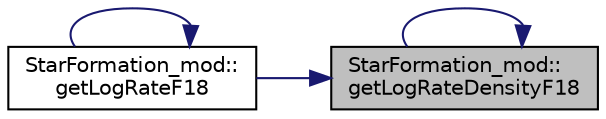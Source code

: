 digraph "StarFormation_mod::getLogRateDensityF18"
{
 // LATEX_PDF_SIZE
  edge [fontname="Helvetica",fontsize="10",labelfontname="Helvetica",labelfontsize="10"];
  node [fontname="Helvetica",fontsize="10",shape=record];
  rankdir="RL";
  Node1 [label="StarFormation_mod::\lgetLogRateDensityF18",height=0.2,width=0.4,color="black", fillcolor="grey75", style="filled", fontcolor="black",tooltip="Return the Mordau Comoving Star Formation Rate Density with updated parameters from Fermi 2018...."];
  Node1 -> Node1 [dir="back",color="midnightblue",fontsize="10",style="solid",fontname="Helvetica"];
  Node1 -> Node2 [dir="back",color="midnightblue",fontsize="10",style="solid",fontname="Helvetica"];
  Node2 [label="StarFormation_mod::\lgetLogRateF18",height=0.2,width=0.4,color="black", fillcolor="white", style="filled",URL="$namespaceStarFormation__mod.html#aeecc9acdca2e47dac75688b03f596a28",tooltip="Return the cosmic star formation rate according to the work of the Fermi collaboration (2018)."];
  Node2 -> Node2 [dir="back",color="midnightblue",fontsize="10",style="solid",fontname="Helvetica"];
}

